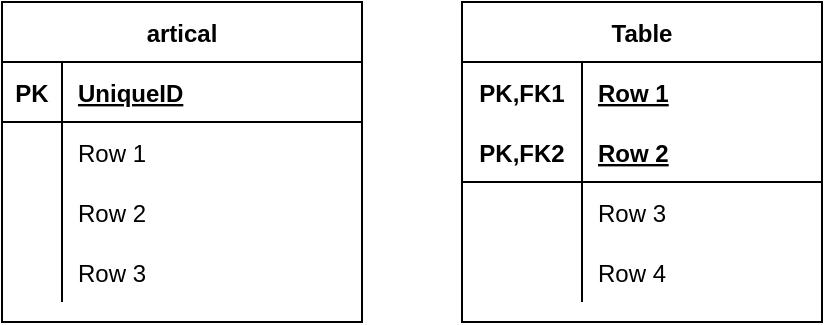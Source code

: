 <mxfile version="14.4.9" type="github">
  <diagram name="Page-1" id="a7904f86-f2b4-8e86-fa97-74104820619b">
    <mxGraphModel dx="1362" dy="764" grid="1" gridSize="10" guides="1" tooltips="1" connect="1" arrows="1" fold="1" page="1" pageScale="1" pageWidth="1100" pageHeight="850" background="#ffffff" math="0" shadow="0">
      <root>
        <mxCell id="0" />
        <mxCell id="1" parent="0" />
        <mxCell id="A-k94p85PHmTGpYDQfY0-14" value="artical" style="shape=table;startSize=30;container=1;collapsible=1;childLayout=tableLayout;fixedRows=1;rowLines=0;fontStyle=1;align=center;resizeLast=1;" vertex="1" parent="1">
          <mxGeometry x="150" y="240" width="180" height="160" as="geometry" />
        </mxCell>
        <mxCell id="A-k94p85PHmTGpYDQfY0-15" value="" style="shape=partialRectangle;collapsible=0;dropTarget=0;pointerEvents=0;fillColor=none;top=0;left=0;bottom=1;right=0;points=[[0,0.5],[1,0.5]];portConstraint=eastwest;" vertex="1" parent="A-k94p85PHmTGpYDQfY0-14">
          <mxGeometry y="30" width="180" height="30" as="geometry" />
        </mxCell>
        <mxCell id="A-k94p85PHmTGpYDQfY0-16" value="PK" style="shape=partialRectangle;connectable=0;fillColor=none;top=0;left=0;bottom=0;right=0;fontStyle=1;overflow=hidden;" vertex="1" parent="A-k94p85PHmTGpYDQfY0-15">
          <mxGeometry width="30" height="30" as="geometry" />
        </mxCell>
        <mxCell id="A-k94p85PHmTGpYDQfY0-17" value="UniqueID" style="shape=partialRectangle;connectable=0;fillColor=none;top=0;left=0;bottom=0;right=0;align=left;spacingLeft=6;fontStyle=5;overflow=hidden;" vertex="1" parent="A-k94p85PHmTGpYDQfY0-15">
          <mxGeometry x="30" width="150" height="30" as="geometry" />
        </mxCell>
        <mxCell id="A-k94p85PHmTGpYDQfY0-18" value="" style="shape=partialRectangle;collapsible=0;dropTarget=0;pointerEvents=0;fillColor=none;top=0;left=0;bottom=0;right=0;points=[[0,0.5],[1,0.5]];portConstraint=eastwest;" vertex="1" parent="A-k94p85PHmTGpYDQfY0-14">
          <mxGeometry y="60" width="180" height="30" as="geometry" />
        </mxCell>
        <mxCell id="A-k94p85PHmTGpYDQfY0-19" value="" style="shape=partialRectangle;connectable=0;fillColor=none;top=0;left=0;bottom=0;right=0;editable=1;overflow=hidden;" vertex="1" parent="A-k94p85PHmTGpYDQfY0-18">
          <mxGeometry width="30" height="30" as="geometry" />
        </mxCell>
        <mxCell id="A-k94p85PHmTGpYDQfY0-20" value="Row 1" style="shape=partialRectangle;connectable=0;fillColor=none;top=0;left=0;bottom=0;right=0;align=left;spacingLeft=6;overflow=hidden;" vertex="1" parent="A-k94p85PHmTGpYDQfY0-18">
          <mxGeometry x="30" width="150" height="30" as="geometry" />
        </mxCell>
        <mxCell id="A-k94p85PHmTGpYDQfY0-21" value="" style="shape=partialRectangle;collapsible=0;dropTarget=0;pointerEvents=0;fillColor=none;top=0;left=0;bottom=0;right=0;points=[[0,0.5],[1,0.5]];portConstraint=eastwest;" vertex="1" parent="A-k94p85PHmTGpYDQfY0-14">
          <mxGeometry y="90" width="180" height="30" as="geometry" />
        </mxCell>
        <mxCell id="A-k94p85PHmTGpYDQfY0-22" value="" style="shape=partialRectangle;connectable=0;fillColor=none;top=0;left=0;bottom=0;right=0;editable=1;overflow=hidden;" vertex="1" parent="A-k94p85PHmTGpYDQfY0-21">
          <mxGeometry width="30" height="30" as="geometry" />
        </mxCell>
        <mxCell id="A-k94p85PHmTGpYDQfY0-23" value="Row 2" style="shape=partialRectangle;connectable=0;fillColor=none;top=0;left=0;bottom=0;right=0;align=left;spacingLeft=6;overflow=hidden;" vertex="1" parent="A-k94p85PHmTGpYDQfY0-21">
          <mxGeometry x="30" width="150" height="30" as="geometry" />
        </mxCell>
        <mxCell id="A-k94p85PHmTGpYDQfY0-24" value="" style="shape=partialRectangle;collapsible=0;dropTarget=0;pointerEvents=0;fillColor=none;top=0;left=0;bottom=0;right=0;points=[[0,0.5],[1,0.5]];portConstraint=eastwest;" vertex="1" parent="A-k94p85PHmTGpYDQfY0-14">
          <mxGeometry y="120" width="180" height="30" as="geometry" />
        </mxCell>
        <mxCell id="A-k94p85PHmTGpYDQfY0-25" value="" style="shape=partialRectangle;connectable=0;fillColor=none;top=0;left=0;bottom=0;right=0;editable=1;overflow=hidden;" vertex="1" parent="A-k94p85PHmTGpYDQfY0-24">
          <mxGeometry width="30" height="30" as="geometry" />
        </mxCell>
        <mxCell id="A-k94p85PHmTGpYDQfY0-26" value="Row 3" style="shape=partialRectangle;connectable=0;fillColor=none;top=0;left=0;bottom=0;right=0;align=left;spacingLeft=6;overflow=hidden;" vertex="1" parent="A-k94p85PHmTGpYDQfY0-24">
          <mxGeometry x="30" width="150" height="30" as="geometry" />
        </mxCell>
        <mxCell id="A-k94p85PHmTGpYDQfY0-27" value="Table" style="shape=table;startSize=30;container=1;collapsible=1;childLayout=tableLayout;fixedRows=1;rowLines=0;fontStyle=1;align=center;resizeLast=1;" vertex="1" parent="1">
          <mxGeometry x="380" y="240" width="180" height="160" as="geometry" />
        </mxCell>
        <mxCell id="A-k94p85PHmTGpYDQfY0-28" value="" style="shape=partialRectangle;collapsible=0;dropTarget=0;pointerEvents=0;fillColor=none;top=0;left=0;bottom=0;right=0;points=[[0,0.5],[1,0.5]];portConstraint=eastwest;" vertex="1" parent="A-k94p85PHmTGpYDQfY0-27">
          <mxGeometry y="30" width="180" height="30" as="geometry" />
        </mxCell>
        <mxCell id="A-k94p85PHmTGpYDQfY0-29" value="PK,FK1" style="shape=partialRectangle;connectable=0;fillColor=none;top=0;left=0;bottom=0;right=0;fontStyle=1;overflow=hidden;" vertex="1" parent="A-k94p85PHmTGpYDQfY0-28">
          <mxGeometry width="60" height="30" as="geometry" />
        </mxCell>
        <mxCell id="A-k94p85PHmTGpYDQfY0-30" value="Row 1" style="shape=partialRectangle;connectable=0;fillColor=none;top=0;left=0;bottom=0;right=0;align=left;spacingLeft=6;fontStyle=5;overflow=hidden;" vertex="1" parent="A-k94p85PHmTGpYDQfY0-28">
          <mxGeometry x="60" width="120" height="30" as="geometry" />
        </mxCell>
        <mxCell id="A-k94p85PHmTGpYDQfY0-31" value="" style="shape=partialRectangle;collapsible=0;dropTarget=0;pointerEvents=0;fillColor=none;top=0;left=0;bottom=1;right=0;points=[[0,0.5],[1,0.5]];portConstraint=eastwest;" vertex="1" parent="A-k94p85PHmTGpYDQfY0-27">
          <mxGeometry y="60" width="180" height="30" as="geometry" />
        </mxCell>
        <mxCell id="A-k94p85PHmTGpYDQfY0-32" value="PK,FK2" style="shape=partialRectangle;connectable=0;fillColor=none;top=0;left=0;bottom=0;right=0;fontStyle=1;overflow=hidden;" vertex="1" parent="A-k94p85PHmTGpYDQfY0-31">
          <mxGeometry width="60" height="30" as="geometry" />
        </mxCell>
        <mxCell id="A-k94p85PHmTGpYDQfY0-33" value="Row 2" style="shape=partialRectangle;connectable=0;fillColor=none;top=0;left=0;bottom=0;right=0;align=left;spacingLeft=6;fontStyle=5;overflow=hidden;" vertex="1" parent="A-k94p85PHmTGpYDQfY0-31">
          <mxGeometry x="60" width="120" height="30" as="geometry" />
        </mxCell>
        <mxCell id="A-k94p85PHmTGpYDQfY0-34" value="" style="shape=partialRectangle;collapsible=0;dropTarget=0;pointerEvents=0;fillColor=none;top=0;left=0;bottom=0;right=0;points=[[0,0.5],[1,0.5]];portConstraint=eastwest;" vertex="1" parent="A-k94p85PHmTGpYDQfY0-27">
          <mxGeometry y="90" width="180" height="30" as="geometry" />
        </mxCell>
        <mxCell id="A-k94p85PHmTGpYDQfY0-35" value="" style="shape=partialRectangle;connectable=0;fillColor=none;top=0;left=0;bottom=0;right=0;editable=1;overflow=hidden;" vertex="1" parent="A-k94p85PHmTGpYDQfY0-34">
          <mxGeometry width="60" height="30" as="geometry" />
        </mxCell>
        <mxCell id="A-k94p85PHmTGpYDQfY0-36" value="Row 3" style="shape=partialRectangle;connectable=0;fillColor=none;top=0;left=0;bottom=0;right=0;align=left;spacingLeft=6;overflow=hidden;" vertex="1" parent="A-k94p85PHmTGpYDQfY0-34">
          <mxGeometry x="60" width="120" height="30" as="geometry" />
        </mxCell>
        <mxCell id="A-k94p85PHmTGpYDQfY0-37" value="" style="shape=partialRectangle;collapsible=0;dropTarget=0;pointerEvents=0;fillColor=none;top=0;left=0;bottom=0;right=0;points=[[0,0.5],[1,0.5]];portConstraint=eastwest;" vertex="1" parent="A-k94p85PHmTGpYDQfY0-27">
          <mxGeometry y="120" width="180" height="30" as="geometry" />
        </mxCell>
        <mxCell id="A-k94p85PHmTGpYDQfY0-38" value="" style="shape=partialRectangle;connectable=0;fillColor=none;top=0;left=0;bottom=0;right=0;editable=1;overflow=hidden;" vertex="1" parent="A-k94p85PHmTGpYDQfY0-37">
          <mxGeometry width="60" height="30" as="geometry" />
        </mxCell>
        <mxCell id="A-k94p85PHmTGpYDQfY0-39" value="Row 4" style="shape=partialRectangle;connectable=0;fillColor=none;top=0;left=0;bottom=0;right=0;align=left;spacingLeft=6;overflow=hidden;" vertex="1" parent="A-k94p85PHmTGpYDQfY0-37">
          <mxGeometry x="60" width="120" height="30" as="geometry" />
        </mxCell>
      </root>
    </mxGraphModel>
  </diagram>
</mxfile>
